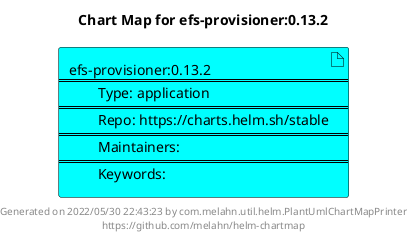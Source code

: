 @startuml
skinparam linetype ortho
skinparam backgroundColor white
skinparam usecaseBorderColor black
skinparam usecaseArrowColor LightSlateGray
skinparam artifactBorderColor black
skinparam artifactArrowColor LightSlateGray

title Chart Map for efs-provisioner:0.13.2

'There is one referenced Helm Chart
artifact "efs-provisioner:0.13.2\n====\n\tType: application\n====\n\tRepo: https://charts.helm.sh/stable\n====\n\tMaintainers: \n====\n\tKeywords: " as efs_provisioner_0_13_2 #Aqua

'There are 0 referenced Docker Images

'Chart Dependencies

center footer Generated on 2022/05/30 22:43:23 by com.melahn.util.helm.PlantUmlChartMapPrinter\nhttps://github.com/melahn/helm-chartmap
@enduml
